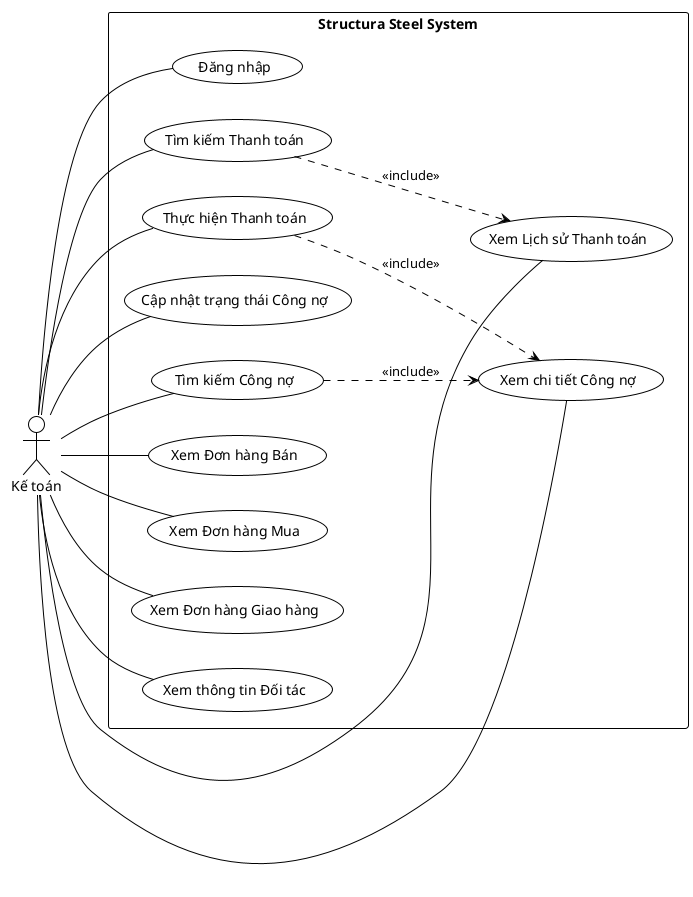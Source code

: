 @startuml Usecase_Accountant
!theme plain

left to right direction
actor "Kế toán" as Accountant

rectangle "Structura Steel System" {
    usecase "Đăng nhập" as UC_Login

    ' --- Thanh toán ---
    usecase "Thực hiện Thanh toán" as UC_MakePayment
    usecase "Xem Lịch sử Thanh toán" as UC_ViewPayments
    usecase "Tìm kiếm Thanh toán" as UC_SearchPayments

    ' --- Công nợ ---
    usecase "Xem chi tiết Công nợ" as UC_ViewDebt
    usecase "Cập nhật trạng thái Công nợ" as UC_UpdateDebtStatus
    usecase "Tìm kiếm Công nợ" as UC_SearchDebt

    ' --- Đơn hàng ---
    usecase "Xem Đơn hàng Bán" as UC_ViewSale
    usecase "Xem Đơn hàng Mua" as UC_ViewPurchase
    usecase "Xem Đơn hàng Giao hàng" as UC_ViewDelivery

    ' --- Đối tác ---
    usecase "Xem thông tin Đối tác" as UC_ViewPartner
}

' --- Quan hệ ---
Accountant -- UC_Login
Accountant -- UC_MakePayment
Accountant -- UC_ViewPayments
Accountant -- UC_SearchPayments

Accountant -- UC_ViewDebt
Accountant -- UC_UpdateDebtStatus
Accountant -- UC_SearchDebt

Accountant -- UC_ViewSale
Accountant -- UC_ViewPurchase
Accountant -- UC_ViewDelivery

Accountant -- UC_ViewPartner

' --- Include ---
UC_MakePayment ..> UC_ViewDebt : <<include>>
UC_SearchPayments ..> UC_ViewPayments : <<include>>
UC_SearchDebt ..> UC_ViewDebt : <<include>>
@enduml
